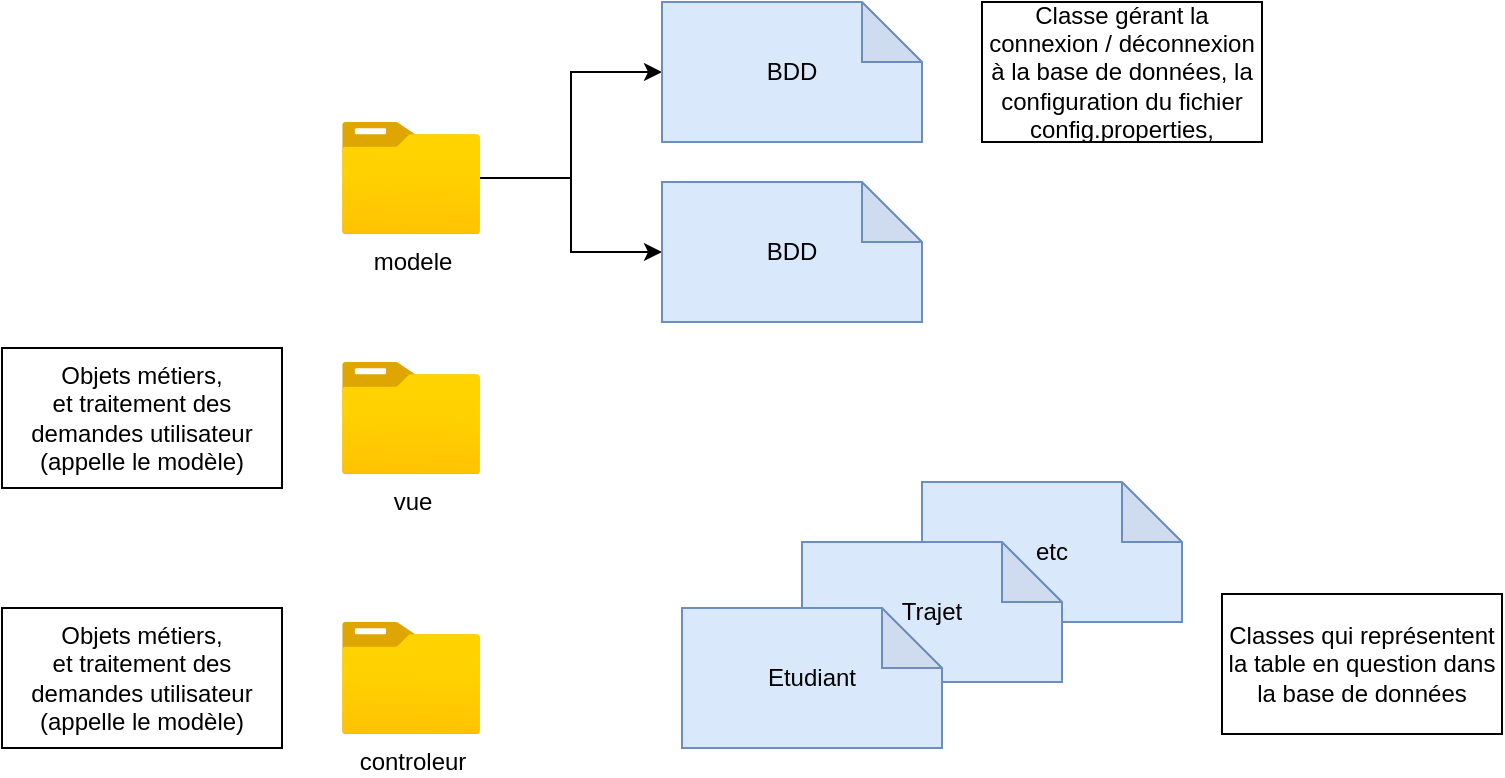 <mxfile version="20.8.11" type="github">
  <diagram name="Page-1" id="qzUSwUFRgPcWngRlXeXx">
    <mxGraphModel dx="1785" dy="797" grid="1" gridSize="10" guides="1" tooltips="1" connect="1" arrows="1" fold="1" page="1" pageScale="1" pageWidth="827" pageHeight="1169" math="0" shadow="0">
      <root>
        <mxCell id="0" />
        <mxCell id="1" parent="0" />
        <mxCell id="aLbdxtJdZIABuGEaoBWG-29" value="etc" style="shape=note;whiteSpace=wrap;html=1;backgroundOutline=1;darkOpacity=0.05;fillColor=#dae8fc;strokeColor=#6c8ebf;" vertex="1" parent="1">
          <mxGeometry x="250" y="400" width="130" height="70" as="geometry" />
        </mxCell>
        <mxCell id="aLbdxtJdZIABuGEaoBWG-1" value="&lt;div&gt;controleur&lt;/div&gt;" style="aspect=fixed;html=1;points=[];align=center;image;fontSize=12;image=img/lib/azure2/general/Folder_Blank.svg;" vertex="1" parent="1">
          <mxGeometry x="-40" y="470" width="69" height="56.0" as="geometry" />
        </mxCell>
        <mxCell id="aLbdxtJdZIABuGEaoBWG-5" value="&lt;div&gt;vue&lt;/div&gt;" style="aspect=fixed;html=1;points=[];align=center;image;fontSize=12;image=img/lib/azure2/general/Folder_Blank.svg;" vertex="1" parent="1">
          <mxGeometry x="-40" y="340" width="69" height="56.0" as="geometry" />
        </mxCell>
        <mxCell id="aLbdxtJdZIABuGEaoBWG-24" style="edgeStyle=orthogonalEdgeStyle;rounded=0;orthogonalLoop=1;jettySize=auto;html=1;" edge="1" parent="1" source="aLbdxtJdZIABuGEaoBWG-8" target="aLbdxtJdZIABuGEaoBWG-20">
          <mxGeometry relative="1" as="geometry" />
        </mxCell>
        <mxCell id="aLbdxtJdZIABuGEaoBWG-26" style="edgeStyle=orthogonalEdgeStyle;rounded=0;orthogonalLoop=1;jettySize=auto;html=1;" edge="1" parent="1" source="aLbdxtJdZIABuGEaoBWG-8" target="aLbdxtJdZIABuGEaoBWG-25">
          <mxGeometry relative="1" as="geometry" />
        </mxCell>
        <mxCell id="aLbdxtJdZIABuGEaoBWG-8" value="&lt;div&gt;modele&lt;/div&gt;" style="aspect=fixed;html=1;points=[];align=center;image;fontSize=12;image=img/lib/azure2/general/Folder_Blank.svg;" vertex="1" parent="1">
          <mxGeometry x="-40" y="220" width="69" height="56.0" as="geometry" />
        </mxCell>
        <mxCell id="aLbdxtJdZIABuGEaoBWG-20" value="BDD" style="shape=note;whiteSpace=wrap;html=1;backgroundOutline=1;darkOpacity=0.05;fillColor=#dae8fc;strokeColor=#6c8ebf;" vertex="1" parent="1">
          <mxGeometry x="120" y="160" width="130" height="70" as="geometry" />
        </mxCell>
        <mxCell id="aLbdxtJdZIABuGEaoBWG-22" value="&lt;div&gt;Objets métiers, &lt;br&gt;&lt;/div&gt;et traitement des demandes utilisateur (appelle le modèle)" style="rounded=0;whiteSpace=wrap;html=1;" vertex="1" parent="1">
          <mxGeometry x="-210" y="463" width="140" height="70" as="geometry" />
        </mxCell>
        <mxCell id="aLbdxtJdZIABuGEaoBWG-23" value="Classe gérant la connexion / déconnexion à la base de données, la configuration du fichier config.properties, " style="rounded=0;whiteSpace=wrap;html=1;" vertex="1" parent="1">
          <mxGeometry x="280" y="160" width="140" height="70" as="geometry" />
        </mxCell>
        <mxCell id="aLbdxtJdZIABuGEaoBWG-25" value="BDD" style="shape=note;whiteSpace=wrap;html=1;backgroundOutline=1;darkOpacity=0.05;fillColor=#dae8fc;strokeColor=#6c8ebf;" vertex="1" parent="1">
          <mxGeometry x="120" y="250" width="130" height="70" as="geometry" />
        </mxCell>
        <mxCell id="aLbdxtJdZIABuGEaoBWG-28" value="Trajet" style="shape=note;whiteSpace=wrap;html=1;backgroundOutline=1;darkOpacity=0.05;fillColor=#dae8fc;strokeColor=#6c8ebf;" vertex="1" parent="1">
          <mxGeometry x="190" y="430" width="130" height="70" as="geometry" />
        </mxCell>
        <mxCell id="aLbdxtJdZIABuGEaoBWG-27" value="Etudiant" style="shape=note;whiteSpace=wrap;html=1;backgroundOutline=1;darkOpacity=0.05;fillColor=#dae8fc;strokeColor=#6c8ebf;" vertex="1" parent="1">
          <mxGeometry x="130" y="463" width="130" height="70" as="geometry" />
        </mxCell>
        <mxCell id="aLbdxtJdZIABuGEaoBWG-30" value="&lt;div&gt;Objets métiers, &lt;br&gt;&lt;/div&gt;et traitement des demandes utilisateur (appelle le modèle)" style="rounded=0;whiteSpace=wrap;html=1;" vertex="1" parent="1">
          <mxGeometry x="-210" y="333" width="140" height="70" as="geometry" />
        </mxCell>
        <mxCell id="aLbdxtJdZIABuGEaoBWG-31" value="Classes qui représentent la table en question dans la base de&amp;nbsp;données " style="rounded=0;whiteSpace=wrap;html=1;" vertex="1" parent="1">
          <mxGeometry x="400" y="456" width="140" height="70" as="geometry" />
        </mxCell>
      </root>
    </mxGraphModel>
  </diagram>
</mxfile>
